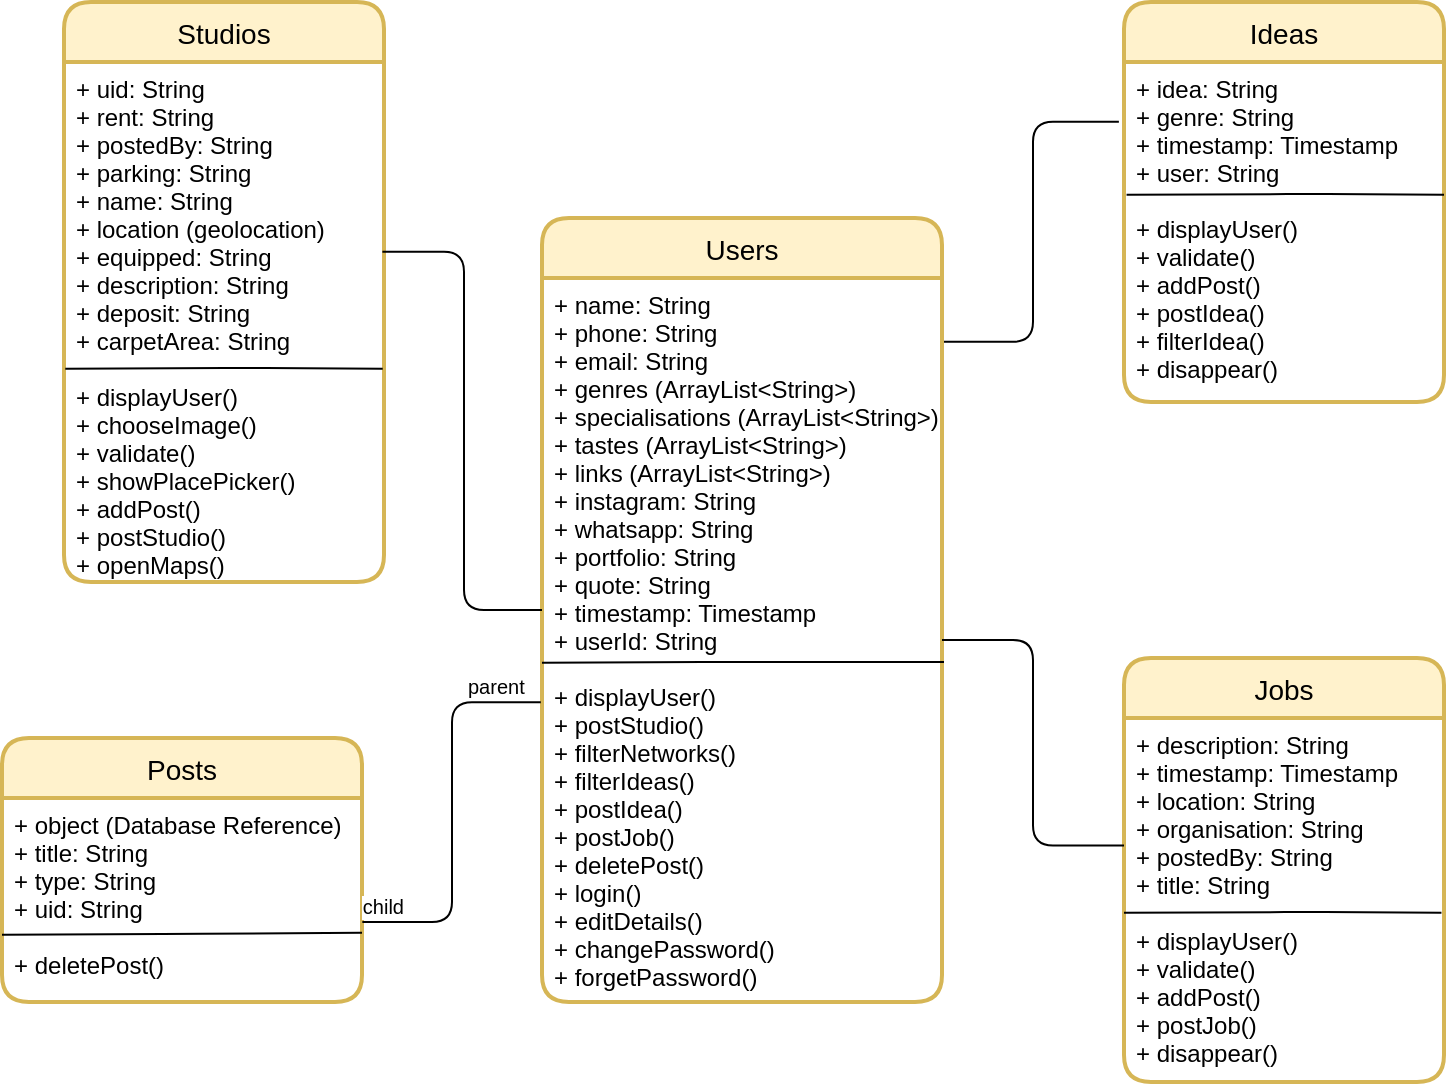 <mxfile version="12.9.9" type="device"><diagram id="C5RBs43oDa-KdzZeNtuy" name="Page-1"><mxGraphModel dx="1185" dy="685" grid="1" gridSize="10" guides="1" tooltips="1" connect="1" arrows="1" fold="1" page="1" pageScale="1" pageWidth="827" pageHeight="1169" background="none" math="0" shadow="0"><root><mxCell id="WIyWlLk6GJQsqaUBKTNV-0"/><mxCell id="WIyWlLk6GJQsqaUBKTNV-1" parent="WIyWlLk6GJQsqaUBKTNV-0"/><mxCell id="Hm458r1RiyeAbkNcu5_H-0" value="Users" style="swimlane;childLayout=stackLayout;horizontal=1;startSize=30;horizontalStack=0;rounded=1;fontSize=14;fontStyle=0;strokeWidth=2;resizeParent=0;resizeLast=1;shadow=0;dashed=0;align=center;fillColor=#fff2cc;strokeColor=#d6b656;" parent="WIyWlLk6GJQsqaUBKTNV-1" vertex="1"><mxGeometry x="319" y="238" width="200" height="392" as="geometry"/></mxCell><mxCell id="Hm458r1RiyeAbkNcu5_H-1" value="+ name: String       &#10;+ phone: String&#10;+ email: String&#10;+ genres (ArrayList&lt;String&gt;)&#10;+ specialisations (ArrayList&lt;String&gt;)&#10;+ tastes (ArrayList&lt;String&gt;)&#10;+ links (ArrayList&lt;String&gt;)&#10;+ instagram: String&#10;+ whatsapp: String&#10;+ portfolio: String&#10;+ quote: String&#10;+ timestamp: Timestamp&#10;+ userId: String&#10;&#10;+ displayUser()&#10;+ postStudio()&#10;+ filterNetworks()&#10;+ filterIdeas()&#10;+ postIdea()&#10;+ postJob()&#10;+ deletePost()&#10;+ login()&#10;+ editDetails()&#10;+ changePassword()&#10;+ forgetPassword()" style="align=left;strokeColor=none;fillColor=none;spacingLeft=4;fontSize=12;verticalAlign=top;resizable=0;rotatable=0;part=1;" parent="Hm458r1RiyeAbkNcu5_H-0" vertex="1"><mxGeometry y="30" width="200" height="362" as="geometry"/></mxCell><mxCell id="rKoaSnPqC6hWpyqaGACv-4" value="" style="endArrow=none;html=1;entryX=0.004;entryY=0.553;entryDx=0;entryDy=0;entryPerimeter=0;" edge="1" parent="Hm458r1RiyeAbkNcu5_H-0"><mxGeometry width="50" height="50" relative="1" as="geometry"><mxPoint x="201" y="222" as="sourcePoint"/><mxPoint x="-1.137e-13" y="222.37" as="targetPoint"/><Array as="points"><mxPoint x="90.36" y="222"/></Array></mxGeometry></mxCell><mxCell id="Hm458r1RiyeAbkNcu5_H-13" value="Posts" style="swimlane;childLayout=stackLayout;horizontal=1;startSize=30;horizontalStack=0;rounded=1;fontSize=14;fontStyle=0;strokeWidth=2;resizeParent=0;resizeLast=1;shadow=0;dashed=0;align=center;fillColor=#fff2cc;strokeColor=#d6b656;" parent="WIyWlLk6GJQsqaUBKTNV-1" vertex="1"><mxGeometry x="49" y="498" width="180" height="132" as="geometry"/></mxCell><mxCell id="Hm458r1RiyeAbkNcu5_H-14" value="+ object (Database Reference)&#10;+ title: String&#10;+ type: String&#10;+ uid: String &#10;&#10;+ deletePost()&#10;" style="align=left;strokeColor=none;fillColor=none;spacingLeft=4;fontSize=12;verticalAlign=top;resizable=0;rotatable=0;part=1;" parent="Hm458r1RiyeAbkNcu5_H-13" vertex="1"><mxGeometry y="30" width="180" height="102" as="geometry"/></mxCell><mxCell id="rKoaSnPqC6hWpyqaGACv-2" value="" style="endArrow=none;html=1;entryX=0.004;entryY=0.553;entryDx=0;entryDy=0;entryPerimeter=0;exitX=1;exitY=0.585;exitDx=0;exitDy=0;exitPerimeter=0;" edge="1" parent="Hm458r1RiyeAbkNcu5_H-13"><mxGeometry width="50" height="50" relative="1" as="geometry"><mxPoint x="180" y="97.37" as="sourcePoint"/><mxPoint x="-1.31e-14" y="98.37" as="targetPoint"/><Array as="points"><mxPoint x="90.36" y="98"/></Array></mxGeometry></mxCell><mxCell id="Hm458r1RiyeAbkNcu5_H-22" value="Jobs" style="swimlane;childLayout=stackLayout;horizontal=1;startSize=30;horizontalStack=0;rounded=1;fontSize=14;fontStyle=0;strokeWidth=2;resizeParent=0;resizeLast=1;shadow=0;dashed=0;align=center;fillColor=#fff2cc;strokeColor=#d6b656;" parent="WIyWlLk6GJQsqaUBKTNV-1" vertex="1"><mxGeometry x="610" y="458" width="160" height="212" as="geometry"/></mxCell><mxCell id="Hm458r1RiyeAbkNcu5_H-23" value="+ description: String&#10;+ timestamp: Timestamp&#10;+ location: String&#10;+ organisation: String&#10;+ postedBy: String&#10;+ title: String&#10;&#10;+ displayUser()&#10;+ validate()&#10;+ addPost()&#10;+ postJob()&#10;+ disappear()" style="align=left;strokeColor=none;fillColor=none;spacingLeft=4;fontSize=12;verticalAlign=top;resizable=0;rotatable=0;part=1;" parent="Hm458r1RiyeAbkNcu5_H-22" vertex="1"><mxGeometry y="30" width="160" height="182" as="geometry"/></mxCell><mxCell id="rKoaSnPqC6hWpyqaGACv-6" value="" style="endArrow=none;html=1;exitX=0.996;exitY=0.553;exitDx=0;exitDy=0;exitPerimeter=0;entryX=0.004;entryY=0.553;entryDx=0;entryDy=0;entryPerimeter=0;" edge="1" parent="Hm458r1RiyeAbkNcu5_H-22"><mxGeometry width="50" height="50" relative="1" as="geometry"><mxPoint x="158.72" y="127.37" as="sourcePoint"/><mxPoint x="-1.137e-13" y="127.37" as="targetPoint"/><Array as="points"><mxPoint x="90.36" y="127"/></Array></mxGeometry></mxCell><mxCell id="Hm458r1RiyeAbkNcu5_H-9" value="Ideas" style="swimlane;childLayout=stackLayout;horizontal=1;startSize=30;horizontalStack=0;rounded=1;fontSize=14;fontStyle=0;strokeWidth=2;resizeParent=0;resizeLast=1;shadow=0;dashed=0;align=center;fillColor=#fff2cc;strokeColor=#d6b656;" parent="WIyWlLk6GJQsqaUBKTNV-1" vertex="1"><mxGeometry x="610" y="130" width="160" height="200" as="geometry"/></mxCell><mxCell id="rKoaSnPqC6hWpyqaGACv-5" value="" style="endArrow=none;html=1;exitX=0.996;exitY=0.553;exitDx=0;exitDy=0;exitPerimeter=0;entryX=0.004;entryY=0.553;entryDx=0;entryDy=0;entryPerimeter=0;" edge="1" parent="Hm458r1RiyeAbkNcu5_H-9"><mxGeometry width="50" height="50" relative="1" as="geometry"><mxPoint x="160.0" y="96.37" as="sourcePoint"/><mxPoint x="1.28" y="96.37" as="targetPoint"/><Array as="points"><mxPoint x="91.64" y="96"/></Array></mxGeometry></mxCell><mxCell id="Hm458r1RiyeAbkNcu5_H-10" value="+ idea: String&#10;+ genre: String&#10;+ timestamp: Timestamp&#10;+ user: String&#10;&#10;+ displayUser()&#10;+ validate()&#10;+ addPost()&#10;+ postIdea()&#10;+ filterIdea()&#10;+ disappear()" style="align=left;strokeColor=none;fillColor=none;spacingLeft=4;fontSize=12;verticalAlign=top;resizable=0;rotatable=0;part=1;" parent="Hm458r1RiyeAbkNcu5_H-9" vertex="1"><mxGeometry y="30" width="160" height="170" as="geometry"/></mxCell><mxCell id="Hm458r1RiyeAbkNcu5_H-7" value="Studios" style="swimlane;childLayout=stackLayout;horizontal=1;startSize=30;horizontalStack=0;rounded=1;fontSize=14;fontStyle=0;strokeWidth=2;resizeParent=0;resizeLast=1;shadow=0;dashed=0;align=center;fillColor=#fff2cc;strokeColor=#d6b656;" parent="WIyWlLk6GJQsqaUBKTNV-1" vertex="1"><mxGeometry x="80" y="130" width="160" height="290" as="geometry"/></mxCell><mxCell id="Hm458r1RiyeAbkNcu5_H-8" value="+ uid: String&#10;+ rent: String&#10;+ postedBy: String&#10;+ parking: String&#10;+ name: String&#10;+ location (geolocation)&#10;+ equipped: String&#10;+ description: String&#10;+ deposit: String&#10;+ carpetArea: String&#10;&#10;+ displayUser()&#10;+ chooseImage()&#10;+ validate()&#10;+ showPlacePicker()&#10;+ addPost()&#10;+ postStudio()&#10;+ openMaps()" style="align=left;strokeColor=none;fillColor=none;spacingLeft=4;fontSize=12;verticalAlign=top;resizable=0;rotatable=0;part=1;" parent="Hm458r1RiyeAbkNcu5_H-7" vertex="1"><mxGeometry y="30" width="160" height="260" as="geometry"/></mxCell><mxCell id="rKoaSnPqC6hWpyqaGACv-1" value="" style="endArrow=none;html=1;exitX=0.996;exitY=0.553;exitDx=0;exitDy=0;exitPerimeter=0;entryX=0.004;entryY=0.553;entryDx=0;entryDy=0;entryPerimeter=0;" edge="1" parent="Hm458r1RiyeAbkNcu5_H-7"><mxGeometry width="50" height="50" relative="1" as="geometry"><mxPoint x="159.36" y="183.37" as="sourcePoint"/><mxPoint x="0.64" y="183.37" as="targetPoint"/><Array as="points"><mxPoint x="91" y="183"/></Array></mxGeometry></mxCell><mxCell id="rKoaSnPqC6hWpyqaGACv-20" value="" style="endArrow=none;html=1;edgeStyle=orthogonalEdgeStyle;exitX=0.995;exitY=0.365;exitDx=0;exitDy=0;exitPerimeter=0;" edge="1" parent="WIyWlLk6GJQsqaUBKTNV-1" source="Hm458r1RiyeAbkNcu5_H-8" target="Hm458r1RiyeAbkNcu5_H-0"><mxGeometry relative="1" as="geometry"><mxPoint x="350" y="380" as="sourcePoint"/><mxPoint x="510" y="380" as="targetPoint"/><Array as="points"><mxPoint x="280" y="255"/><mxPoint x="280" y="434"/></Array></mxGeometry></mxCell><mxCell id="rKoaSnPqC6hWpyqaGACv-23" value="" style="endArrow=none;html=1;edgeStyle=orthogonalEdgeStyle;entryX=0;entryY=0.35;entryDx=0;entryDy=0;entryPerimeter=0;" edge="1" parent="WIyWlLk6GJQsqaUBKTNV-1" source="Hm458r1RiyeAbkNcu5_H-1" target="Hm458r1RiyeAbkNcu5_H-23"><mxGeometry relative="1" as="geometry"><mxPoint x="350" y="380" as="sourcePoint"/><mxPoint x="510" y="380" as="targetPoint"/></mxGeometry></mxCell><mxCell id="rKoaSnPqC6hWpyqaGACv-26" value="" style="endArrow=none;html=1;edgeStyle=orthogonalEdgeStyle;entryX=1.001;entryY=0.608;entryDx=0;entryDy=0;entryPerimeter=0;exitX=-0.003;exitY=0.586;exitDx=0;exitDy=0;exitPerimeter=0;" edge="1" parent="WIyWlLk6GJQsqaUBKTNV-1" source="Hm458r1RiyeAbkNcu5_H-1" target="Hm458r1RiyeAbkNcu5_H-14"><mxGeometry relative="1" as="geometry"><mxPoint x="310" y="480" as="sourcePoint"/><mxPoint x="310" y="560" as="targetPoint"/></mxGeometry></mxCell><mxCell id="rKoaSnPqC6hWpyqaGACv-27" value="parent" style="resizable=0;html=1;align=left;verticalAlign=bottom;labelBackgroundColor=#ffffff;fontSize=10;" connectable="0" vertex="1" parent="rKoaSnPqC6hWpyqaGACv-26"><mxGeometry x="-1" relative="1" as="geometry"><mxPoint x="-38.4" as="offset"/></mxGeometry></mxCell><mxCell id="rKoaSnPqC6hWpyqaGACv-28" value="child" style="resizable=0;html=1;align=right;verticalAlign=bottom;labelBackgroundColor=#ffffff;fontSize=10;" connectable="0" vertex="1" parent="rKoaSnPqC6hWpyqaGACv-26"><mxGeometry x="1" relative="1" as="geometry"><mxPoint x="20.85" as="offset"/></mxGeometry></mxCell><mxCell id="rKoaSnPqC6hWpyqaGACv-32" value="" style="endArrow=none;html=1;edgeStyle=orthogonalEdgeStyle;entryX=-0.016;entryY=0.176;entryDx=0;entryDy=0;entryPerimeter=0;exitX=1.005;exitY=0.088;exitDx=0;exitDy=0;exitPerimeter=0;" edge="1" parent="WIyWlLk6GJQsqaUBKTNV-1" source="Hm458r1RiyeAbkNcu5_H-1" target="Hm458r1RiyeAbkNcu5_H-10"><mxGeometry relative="1" as="geometry"><mxPoint x="410" y="180" as="sourcePoint"/><mxPoint x="570" y="180" as="targetPoint"/></mxGeometry></mxCell></root></mxGraphModel></diagram></mxfile>